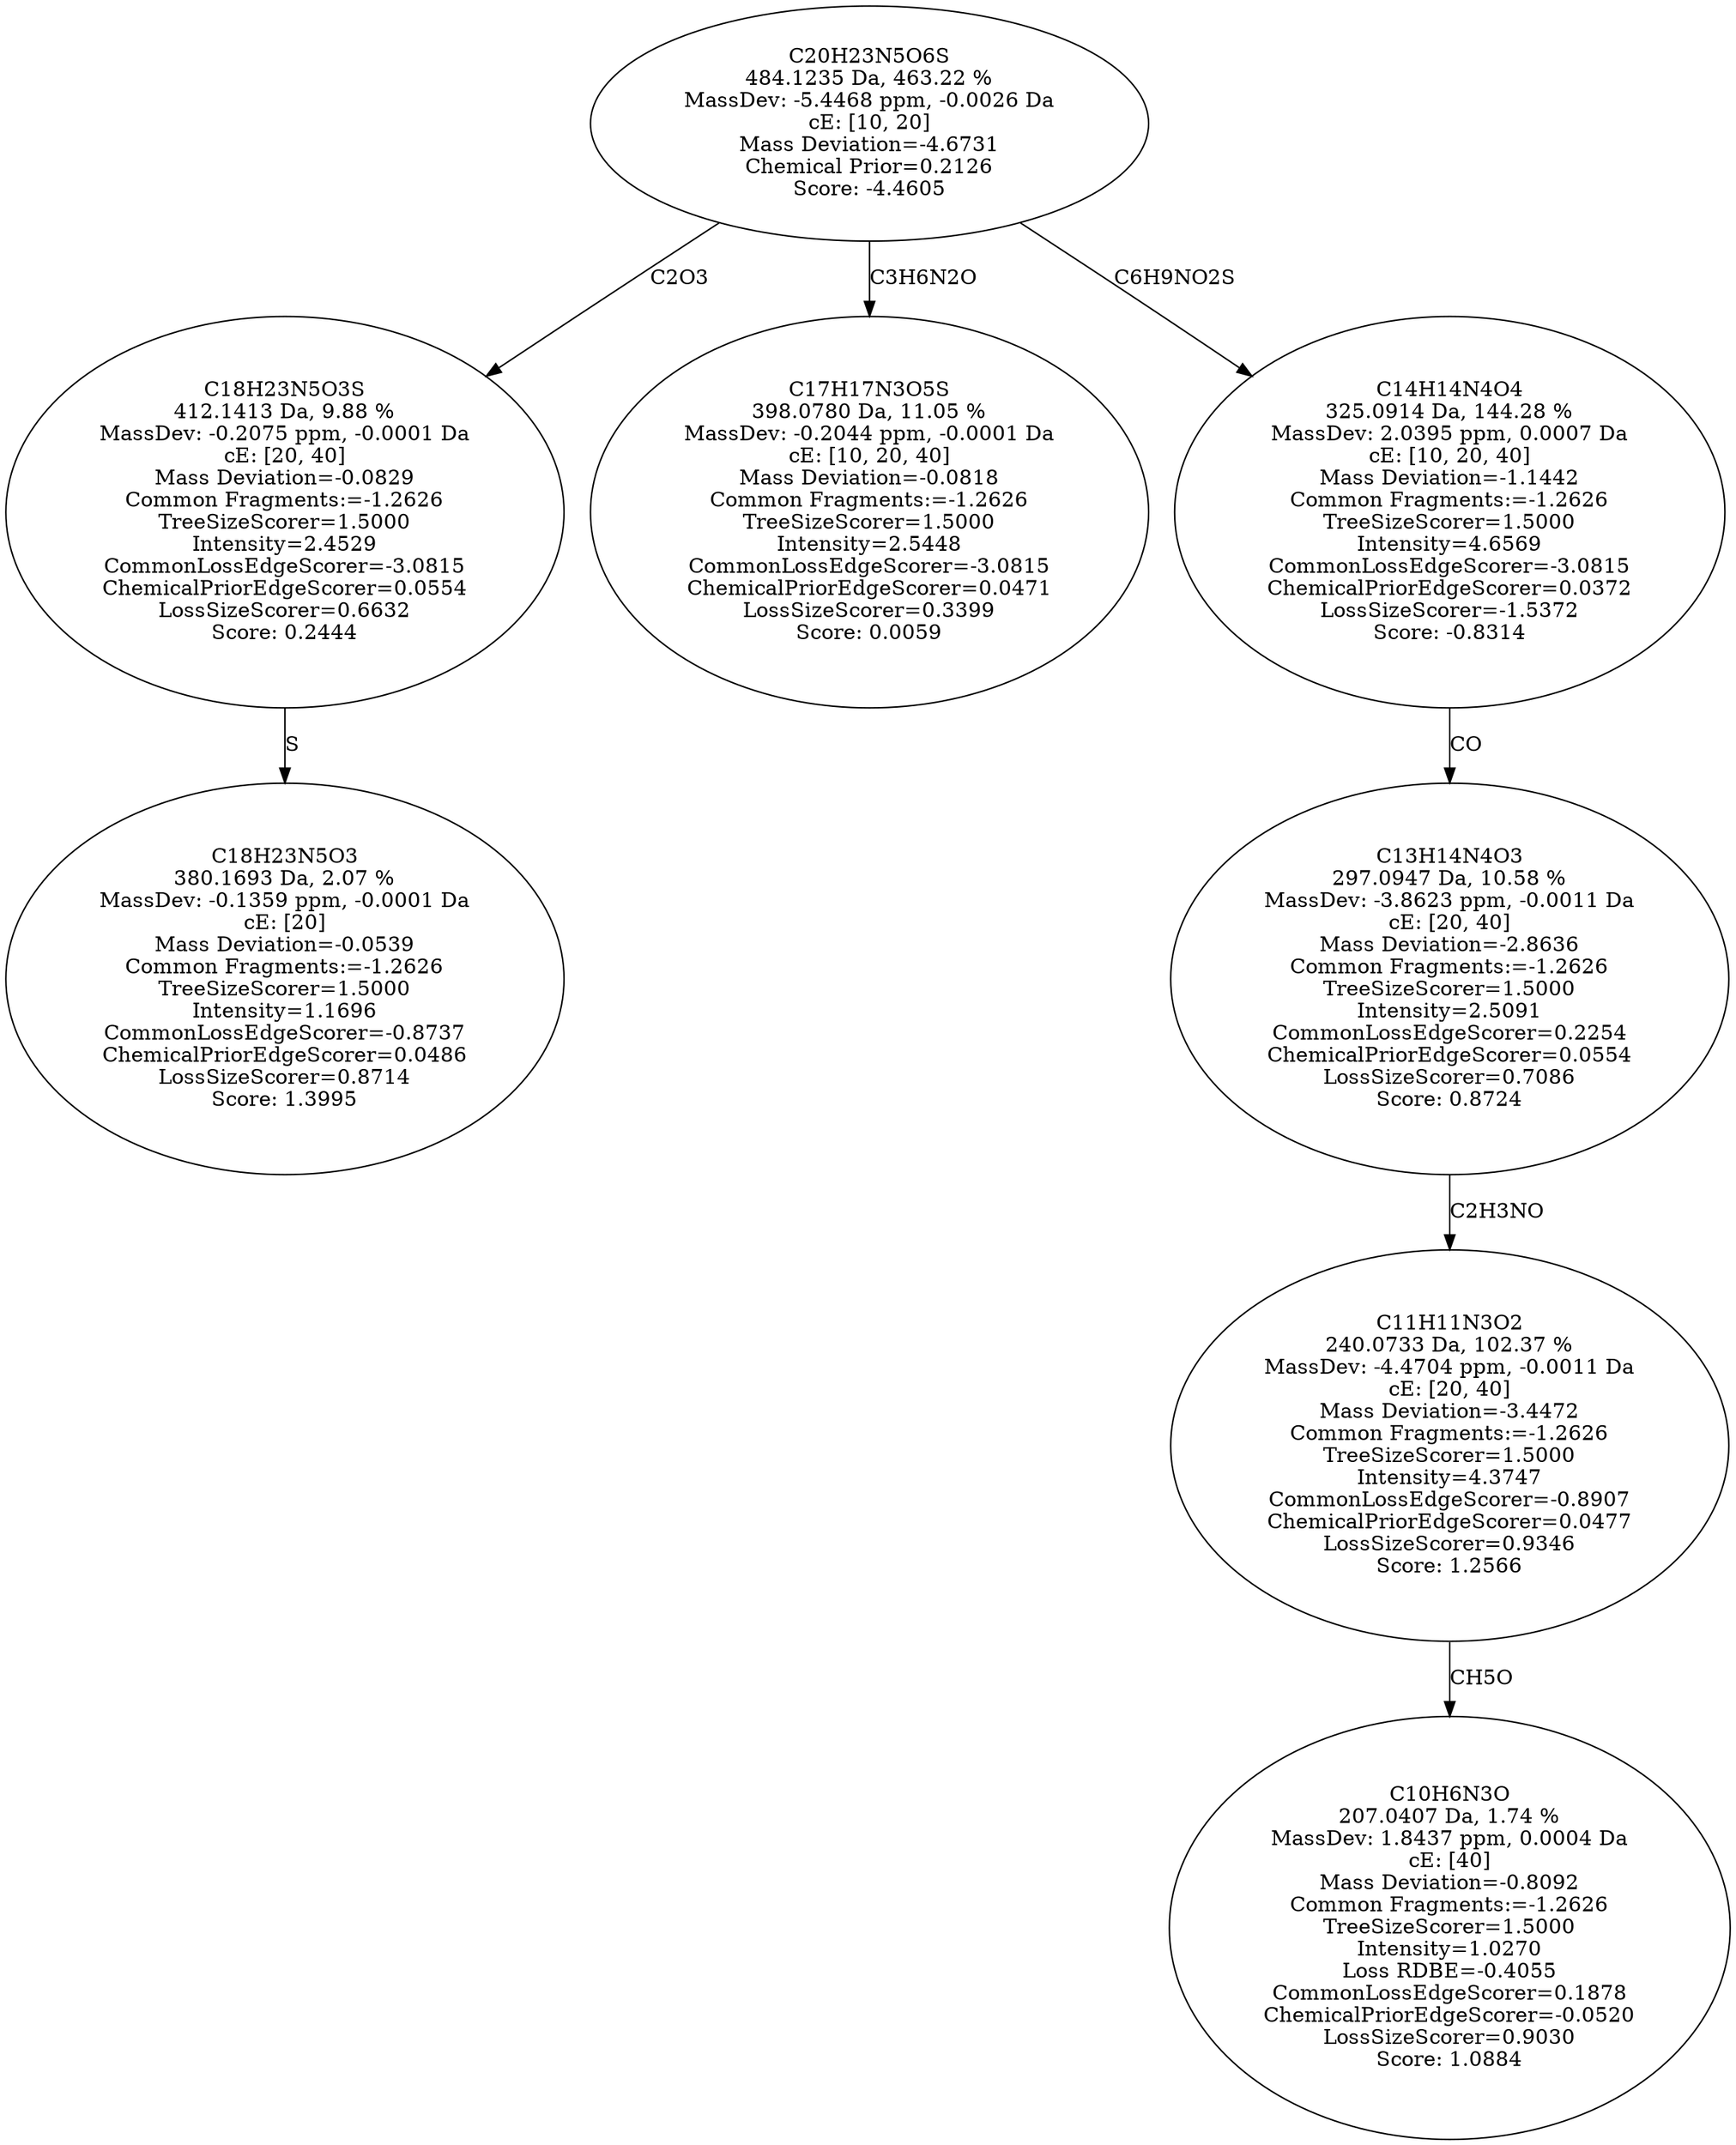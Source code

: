 strict digraph {
v1 [label="C18H23N5O3\n380.1693 Da, 2.07 %\nMassDev: -0.1359 ppm, -0.0001 Da\ncE: [20]\nMass Deviation=-0.0539\nCommon Fragments:=-1.2626\nTreeSizeScorer=1.5000\nIntensity=1.1696\nCommonLossEdgeScorer=-0.8737\nChemicalPriorEdgeScorer=0.0486\nLossSizeScorer=0.8714\nScore: 1.3995"];
v2 [label="C18H23N5O3S\n412.1413 Da, 9.88 %\nMassDev: -0.2075 ppm, -0.0001 Da\ncE: [20, 40]\nMass Deviation=-0.0829\nCommon Fragments:=-1.2626\nTreeSizeScorer=1.5000\nIntensity=2.4529\nCommonLossEdgeScorer=-3.0815\nChemicalPriorEdgeScorer=0.0554\nLossSizeScorer=0.6632\nScore: 0.2444"];
v3 [label="C17H17N3O5S\n398.0780 Da, 11.05 %\nMassDev: -0.2044 ppm, -0.0001 Da\ncE: [10, 20, 40]\nMass Deviation=-0.0818\nCommon Fragments:=-1.2626\nTreeSizeScorer=1.5000\nIntensity=2.5448\nCommonLossEdgeScorer=-3.0815\nChemicalPriorEdgeScorer=0.0471\nLossSizeScorer=0.3399\nScore: 0.0059"];
v4 [label="C10H6N3O\n207.0407 Da, 1.74 %\nMassDev: 1.8437 ppm, 0.0004 Da\ncE: [40]\nMass Deviation=-0.8092\nCommon Fragments:=-1.2626\nTreeSizeScorer=1.5000\nIntensity=1.0270\nLoss RDBE=-0.4055\nCommonLossEdgeScorer=0.1878\nChemicalPriorEdgeScorer=-0.0520\nLossSizeScorer=0.9030\nScore: 1.0884"];
v5 [label="C11H11N3O2\n240.0733 Da, 102.37 %\nMassDev: -4.4704 ppm, -0.0011 Da\ncE: [20, 40]\nMass Deviation=-3.4472\nCommon Fragments:=-1.2626\nTreeSizeScorer=1.5000\nIntensity=4.3747\nCommonLossEdgeScorer=-0.8907\nChemicalPriorEdgeScorer=0.0477\nLossSizeScorer=0.9346\nScore: 1.2566"];
v6 [label="C13H14N4O3\n297.0947 Da, 10.58 %\nMassDev: -3.8623 ppm, -0.0011 Da\ncE: [20, 40]\nMass Deviation=-2.8636\nCommon Fragments:=-1.2626\nTreeSizeScorer=1.5000\nIntensity=2.5091\nCommonLossEdgeScorer=0.2254\nChemicalPriorEdgeScorer=0.0554\nLossSizeScorer=0.7086\nScore: 0.8724"];
v7 [label="C14H14N4O4\n325.0914 Da, 144.28 %\nMassDev: 2.0395 ppm, 0.0007 Da\ncE: [10, 20, 40]\nMass Deviation=-1.1442\nCommon Fragments:=-1.2626\nTreeSizeScorer=1.5000\nIntensity=4.6569\nCommonLossEdgeScorer=-3.0815\nChemicalPriorEdgeScorer=0.0372\nLossSizeScorer=-1.5372\nScore: -0.8314"];
v8 [label="C20H23N5O6S\n484.1235 Da, 463.22 %\nMassDev: -5.4468 ppm, -0.0026 Da\ncE: [10, 20]\nMass Deviation=-4.6731\nChemical Prior=0.2126\nScore: -4.4605"];
v2 -> v1 [label="S"];
v8 -> v2 [label="C2O3"];
v8 -> v3 [label="C3H6N2O"];
v5 -> v4 [label="CH5O"];
v6 -> v5 [label="C2H3NO"];
v7 -> v6 [label="CO"];
v8 -> v7 [label="C6H9NO2S"];
}